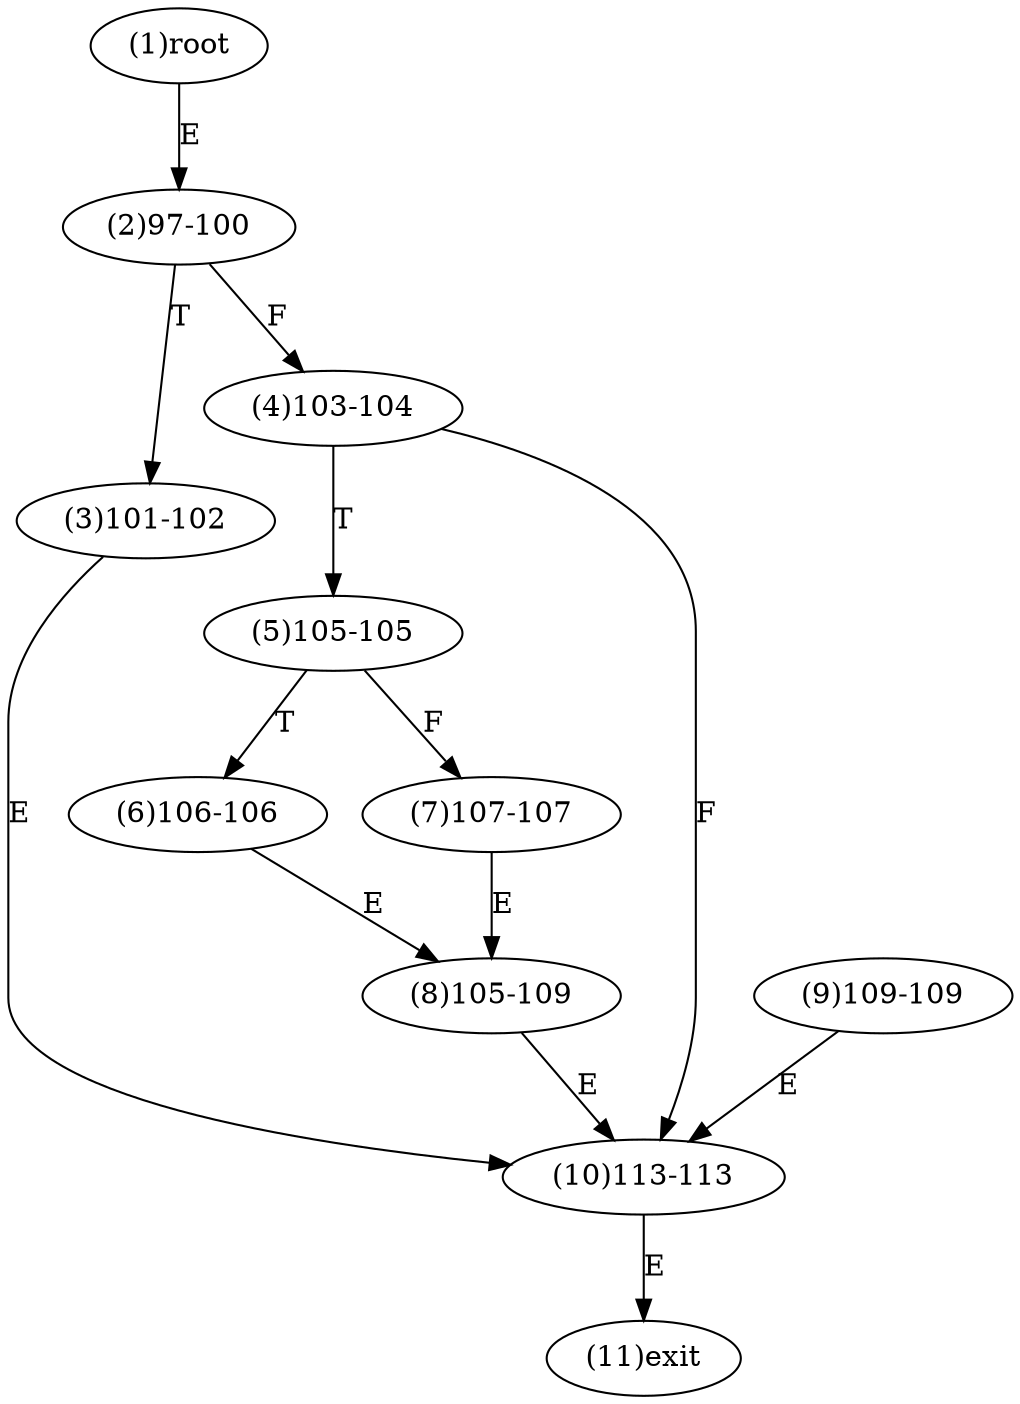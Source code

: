digraph "" { 
1[ label="(1)root"];
2[ label="(2)97-100"];
3[ label="(3)101-102"];
4[ label="(4)103-104"];
5[ label="(5)105-105"];
6[ label="(6)106-106"];
7[ label="(7)107-107"];
8[ label="(8)105-109"];
9[ label="(9)109-109"];
10[ label="(10)113-113"];
11[ label="(11)exit"];
1->2[ label="E"];
2->4[ label="F"];
2->3[ label="T"];
3->10[ label="E"];
4->10[ label="F"];
4->5[ label="T"];
5->7[ label="F"];
5->6[ label="T"];
6->8[ label="E"];
7->8[ label="E"];
8->10[ label="E"];
9->10[ label="E"];
10->11[ label="E"];
}